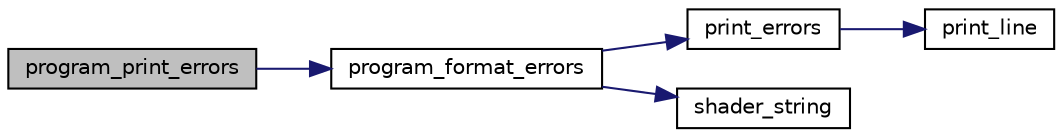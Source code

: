 digraph "program_print_errors"
{
 // LATEX_PDF_SIZE
  edge [fontname="Helvetica",fontsize="10",labelfontname="Helvetica",labelfontsize="10"];
  node [fontname="Helvetica",fontsize="10",shape=record];
  rankdir="LR";
  Node1 [label="program_print_errors",height=0.2,width=0.4,color="black", fillcolor="grey75", style="filled", fontcolor="black",tooltip=" "];
  Node1 -> Node2 [color="midnightblue",fontsize="10",style="solid",fontname="Helvetica"];
  Node2 [label="program_format_errors",height=0.2,width=0.4,color="black", fillcolor="white", style="filled",URL="$shader-api_8cpp.html#acb379652a3176b4038d8badff9108214",tooltip=" "];
  Node2 -> Node3 [color="midnightblue",fontsize="10",style="solid",fontname="Helvetica"];
  Node3 [label="print_errors",height=0.2,width=0.4,color="black", fillcolor="white", style="filled",URL="$shader-api_8cpp.html#a297cb216c7b0fa48b3069da555314f3a",tooltip=" "];
  Node3 -> Node4 [color="midnightblue",fontsize="10",style="solid",fontname="Helvetica"];
  Node4 [label="print_line",height=0.2,width=0.4,color="black", fillcolor="white", style="filled",URL="$shader-api_8cpp.html#ae7cfe180d0d03826c9135ddd0965222b",tooltip=" "];
  Node2 -> Node5 [color="midnightblue",fontsize="10",style="solid",fontname="Helvetica"];
  Node5 [label="shader_string",height=0.2,width=0.4,color="black", fillcolor="white", style="filled",URL="$shader-api_8cpp.html#a40716a0db2fb5778d9a12a607c6fe7ec",tooltip=" "];
}

